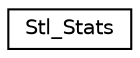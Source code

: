 digraph "Graphical Class Hierarchy"
{
  edge [fontname="Helvetica",fontsize="10",labelfontname="Helvetica",labelfontsize="10"];
  node [fontname="Helvetica",fontsize="10",shape=record];
  rankdir="LR";
  Node1 [label="Stl_Stats",height=0.2,width=0.4,color="black", fillcolor="white", style="filled",URL="$struct_stl___stats.html"];
}
